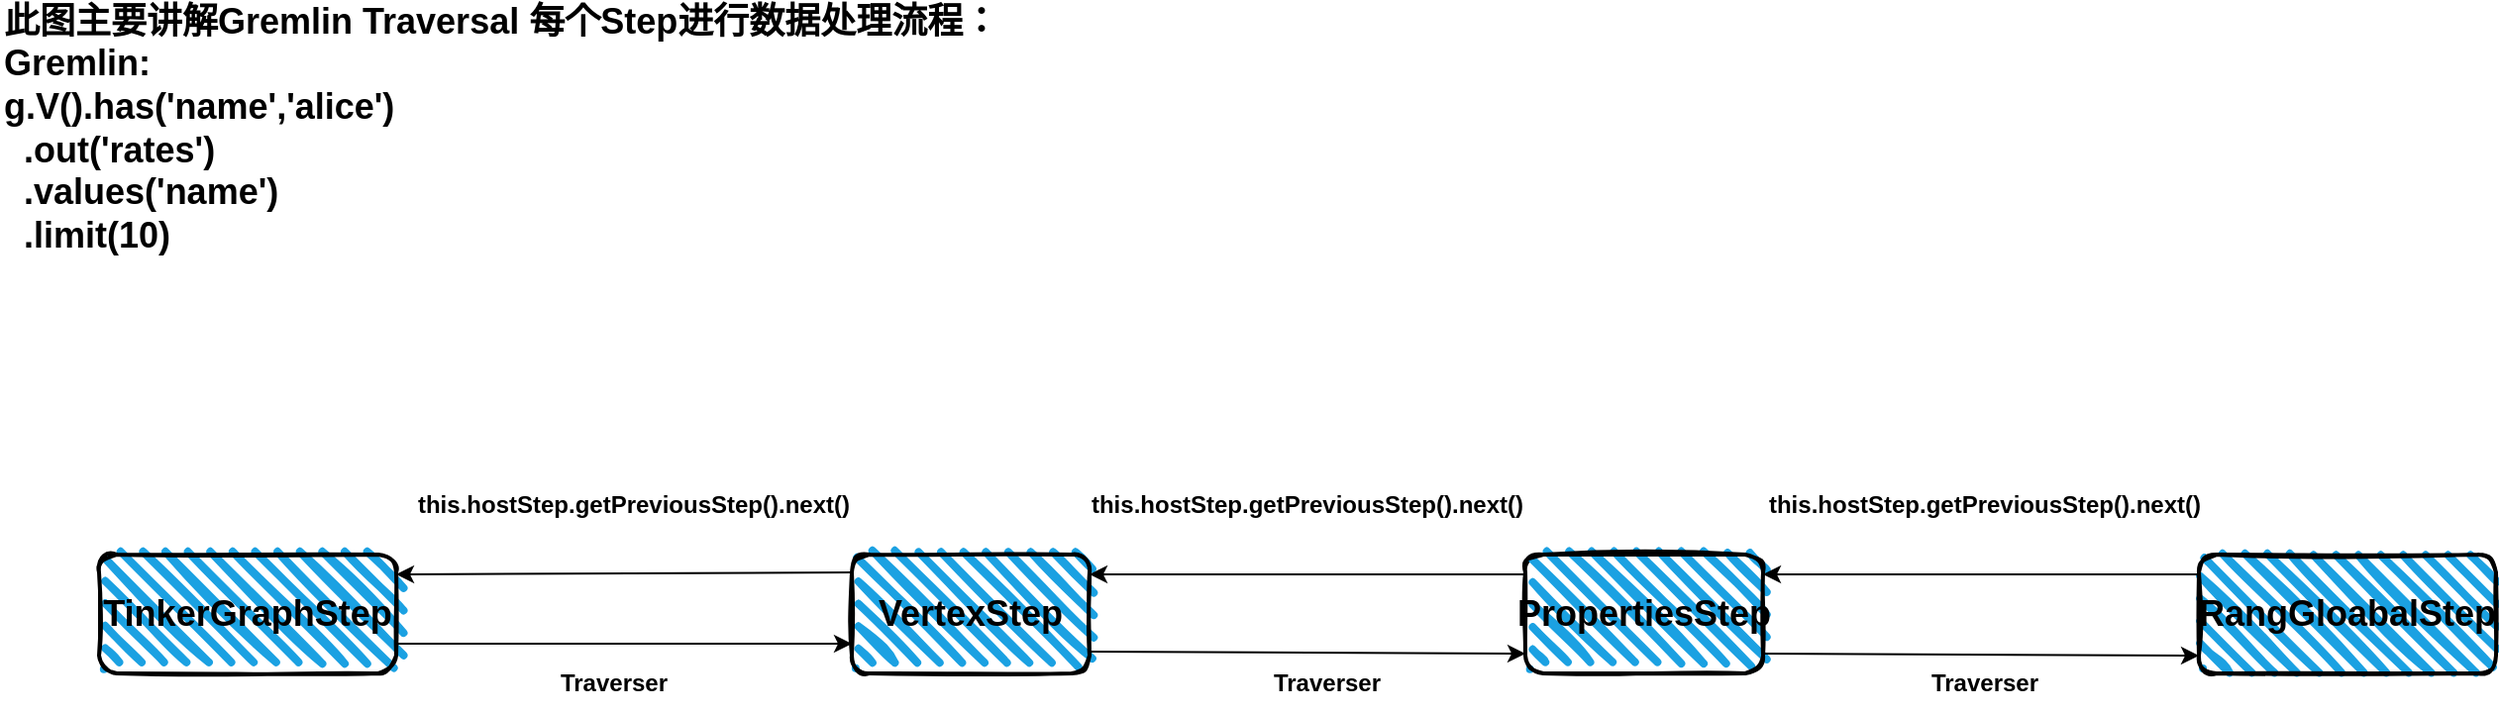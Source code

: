 <mxfile version="21.3.8" type="github">
  <diagram name="第 1 页" id="VWPbVaGyWXcX7U-H5dxE">
    <mxGraphModel dx="1434" dy="796" grid="1" gridSize="10" guides="1" tooltips="1" connect="1" arrows="1" fold="1" page="1" pageScale="1" pageWidth="827" pageHeight="1169" math="0" shadow="0">
      <root>
        <mxCell id="0" />
        <mxCell id="1" parent="0" />
        <mxCell id="vvC79_eZZluVpK0fMWGm-1" value="" style="rounded=1;whiteSpace=wrap;html=1;" vertex="1" parent="1">
          <mxGeometry x="100" y="330" width="150" height="60" as="geometry" />
        </mxCell>
        <mxCell id="vvC79_eZZluVpK0fMWGm-2" value="" style="rounded=1;whiteSpace=wrap;html=1;" vertex="1" parent="1">
          <mxGeometry x="480" y="330" width="120" height="60" as="geometry" />
        </mxCell>
        <mxCell id="vvC79_eZZluVpK0fMWGm-3" value="" style="rounded=1;whiteSpace=wrap;html=1;" vertex="1" parent="1">
          <mxGeometry x="820" y="330" width="120" height="60" as="geometry" />
        </mxCell>
        <mxCell id="vvC79_eZZluVpK0fMWGm-4" value="" style="rounded=1;whiteSpace=wrap;html=1;" vertex="1" parent="1">
          <mxGeometry x="1160" y="330" width="150" height="60" as="geometry" />
        </mxCell>
        <mxCell id="vvC79_eZZluVpK0fMWGm-13" value="&lt;b&gt;&lt;font style=&quot;font-size: 18px;&quot;&gt;TinkerGraphStep&lt;/font&gt;&lt;/b&gt;" style="rounded=1;whiteSpace=wrap;html=1;strokeWidth=2;fillWeight=4;hachureGap=8;hachureAngle=45;fillColor=#1ba1e2;sketch=1;" vertex="1" parent="1">
          <mxGeometry x="100" y="330" width="150" height="60" as="geometry" />
        </mxCell>
        <mxCell id="vvC79_eZZluVpK0fMWGm-14" value="&lt;b&gt;&lt;font style=&quot;font-size: 18px;&quot;&gt;VertexStep&lt;/font&gt;&lt;/b&gt;" style="rounded=1;whiteSpace=wrap;html=1;strokeWidth=2;fillWeight=4;hachureGap=8;hachureAngle=45;fillColor=#1ba1e2;sketch=1;" vertex="1" parent="1">
          <mxGeometry x="480" y="330" width="120" height="60" as="geometry" />
        </mxCell>
        <mxCell id="vvC79_eZZluVpK0fMWGm-15" value="&lt;b&gt;&lt;font style=&quot;font-size: 18px;&quot;&gt;PropertiesStep&lt;/font&gt;&lt;/b&gt;" style="rounded=1;whiteSpace=wrap;html=1;strokeWidth=2;fillWeight=4;hachureGap=8;hachureAngle=45;fillColor=#1ba1e2;sketch=1;" vertex="1" parent="1">
          <mxGeometry x="820" y="330" width="120" height="60" as="geometry" />
        </mxCell>
        <mxCell id="vvC79_eZZluVpK0fMWGm-16" value="&lt;b&gt;&lt;font style=&quot;font-size: 18px;&quot;&gt;RangGloabalStep&lt;/font&gt;&lt;/b&gt;" style="rounded=1;whiteSpace=wrap;html=1;strokeWidth=2;fillWeight=4;hachureGap=8;hachureAngle=45;fillColor=#1ba1e2;sketch=1;" vertex="1" parent="1">
          <mxGeometry x="1160" y="330" width="150" height="60" as="geometry" />
        </mxCell>
        <mxCell id="vvC79_eZZluVpK0fMWGm-18" value="&lt;b&gt;this.hostStep.getPreviousStep().next()&lt;/b&gt;" style="text;html=1;strokeColor=none;fillColor=none;align=center;verticalAlign=middle;whiteSpace=wrap;rounded=0;" vertex="1" parent="1">
          <mxGeometry x="1022" y="290" width="60" height="30" as="geometry" />
        </mxCell>
        <mxCell id="vvC79_eZZluVpK0fMWGm-25" value="" style="endArrow=classic;html=1;rounded=0;" edge="1" parent="1">
          <mxGeometry width="50" height="50" relative="1" as="geometry">
            <mxPoint x="600" y="379" as="sourcePoint" />
            <mxPoint x="820" y="380" as="targetPoint" />
          </mxGeometry>
        </mxCell>
        <mxCell id="vvC79_eZZluVpK0fMWGm-26" value="" style="endArrow=classic;html=1;rounded=0;entryX=0;entryY=0.75;entryDx=0;entryDy=0;exitX=1;exitY=0.75;exitDx=0;exitDy=0;" edge="1" parent="1" source="vvC79_eZZluVpK0fMWGm-1" target="vvC79_eZZluVpK0fMWGm-2">
          <mxGeometry width="50" height="50" relative="1" as="geometry">
            <mxPoint x="260" y="382" as="sourcePoint" />
            <mxPoint x="370" y="381" as="targetPoint" />
          </mxGeometry>
        </mxCell>
        <mxCell id="vvC79_eZZluVpK0fMWGm-27" value="" style="endArrow=classic;html=1;rounded=0;" edge="1" parent="1">
          <mxGeometry width="50" height="50" relative="1" as="geometry">
            <mxPoint x="1160" y="340" as="sourcePoint" />
            <mxPoint x="940" y="340" as="targetPoint" />
          </mxGeometry>
        </mxCell>
        <mxCell id="vvC79_eZZluVpK0fMWGm-28" value="" style="endArrow=classic;html=1;rounded=0;" edge="1" parent="1">
          <mxGeometry width="50" height="50" relative="1" as="geometry">
            <mxPoint x="940" y="380" as="sourcePoint" />
            <mxPoint x="1160" y="381" as="targetPoint" />
          </mxGeometry>
        </mxCell>
        <mxCell id="vvC79_eZZluVpK0fMWGm-29" value="" style="endArrow=classic;html=1;rounded=0;" edge="1" parent="1">
          <mxGeometry width="50" height="50" relative="1" as="geometry">
            <mxPoint x="820" y="340" as="sourcePoint" />
            <mxPoint x="600" y="340" as="targetPoint" />
          </mxGeometry>
        </mxCell>
        <mxCell id="vvC79_eZZluVpK0fMWGm-30" value="" style="endArrow=classic;html=1;rounded=0;exitX=0.008;exitY=0.15;exitDx=0;exitDy=0;exitPerimeter=0;" edge="1" parent="1" source="vvC79_eZZluVpK0fMWGm-2">
          <mxGeometry width="50" height="50" relative="1" as="geometry">
            <mxPoint x="440" y="340" as="sourcePoint" />
            <mxPoint x="250" y="340" as="targetPoint" />
          </mxGeometry>
        </mxCell>
        <mxCell id="vvC79_eZZluVpK0fMWGm-32" value="&lt;b&gt;this.hostStep.getPreviousStep().next()&lt;/b&gt;" style="text;html=1;strokeColor=none;fillColor=none;align=center;verticalAlign=middle;whiteSpace=wrap;rounded=0;" vertex="1" parent="1">
          <mxGeometry x="680" y="290" width="60" height="30" as="geometry" />
        </mxCell>
        <mxCell id="vvC79_eZZluVpK0fMWGm-33" value="&lt;b&gt;this.hostStep.getPreviousStep().next()&lt;/b&gt;" style="text;html=1;strokeColor=none;fillColor=none;align=center;verticalAlign=middle;whiteSpace=wrap;rounded=0;" vertex="1" parent="1">
          <mxGeometry x="340" y="290" width="60" height="30" as="geometry" />
        </mxCell>
        <mxCell id="vvC79_eZZluVpK0fMWGm-35" value="&lt;b&gt;Traverser&lt;/b&gt;" style="text;html=1;strokeColor=none;fillColor=none;align=center;verticalAlign=middle;whiteSpace=wrap;rounded=0;" vertex="1" parent="1">
          <mxGeometry x="330" y="380" width="60" height="30" as="geometry" />
        </mxCell>
        <mxCell id="vvC79_eZZluVpK0fMWGm-36" value="&lt;b&gt;Traverser&lt;/b&gt;" style="text;html=1;strokeColor=none;fillColor=none;align=center;verticalAlign=middle;whiteSpace=wrap;rounded=0;" vertex="1" parent="1">
          <mxGeometry x="1022" y="380" width="60" height="30" as="geometry" />
        </mxCell>
        <mxCell id="vvC79_eZZluVpK0fMWGm-37" value="&lt;b&gt;Traverser&lt;/b&gt;" style="text;html=1;strokeColor=none;fillColor=none;align=center;verticalAlign=middle;whiteSpace=wrap;rounded=0;" vertex="1" parent="1">
          <mxGeometry x="690" y="380" width="60" height="30" as="geometry" />
        </mxCell>
        <mxCell id="vvC79_eZZluVpK0fMWGm-38" value="&lt;b&gt;&lt;font style=&quot;font-size: 18px;&quot;&gt;此图主要讲解Gremlin Traversal 每个Step进行数据处理流程：&lt;br&gt;Gremlin:&lt;br&gt;g.V().has(&#39;name&#39;,&#39;alice&#39;)&lt;br&gt;&amp;nbsp; .out(&#39;rates&#39;)&lt;br&gt;&amp;nbsp; .values(&#39;name&#39;)&lt;br&gt;&amp;nbsp; .limit(10)&lt;/font&gt;&lt;/b&gt;" style="text;html=1;strokeColor=none;fillColor=none;align=left;verticalAlign=middle;whiteSpace=wrap;rounded=0;" vertex="1" parent="1">
          <mxGeometry x="50" y="50" width="590" height="130" as="geometry" />
        </mxCell>
      </root>
    </mxGraphModel>
  </diagram>
</mxfile>
